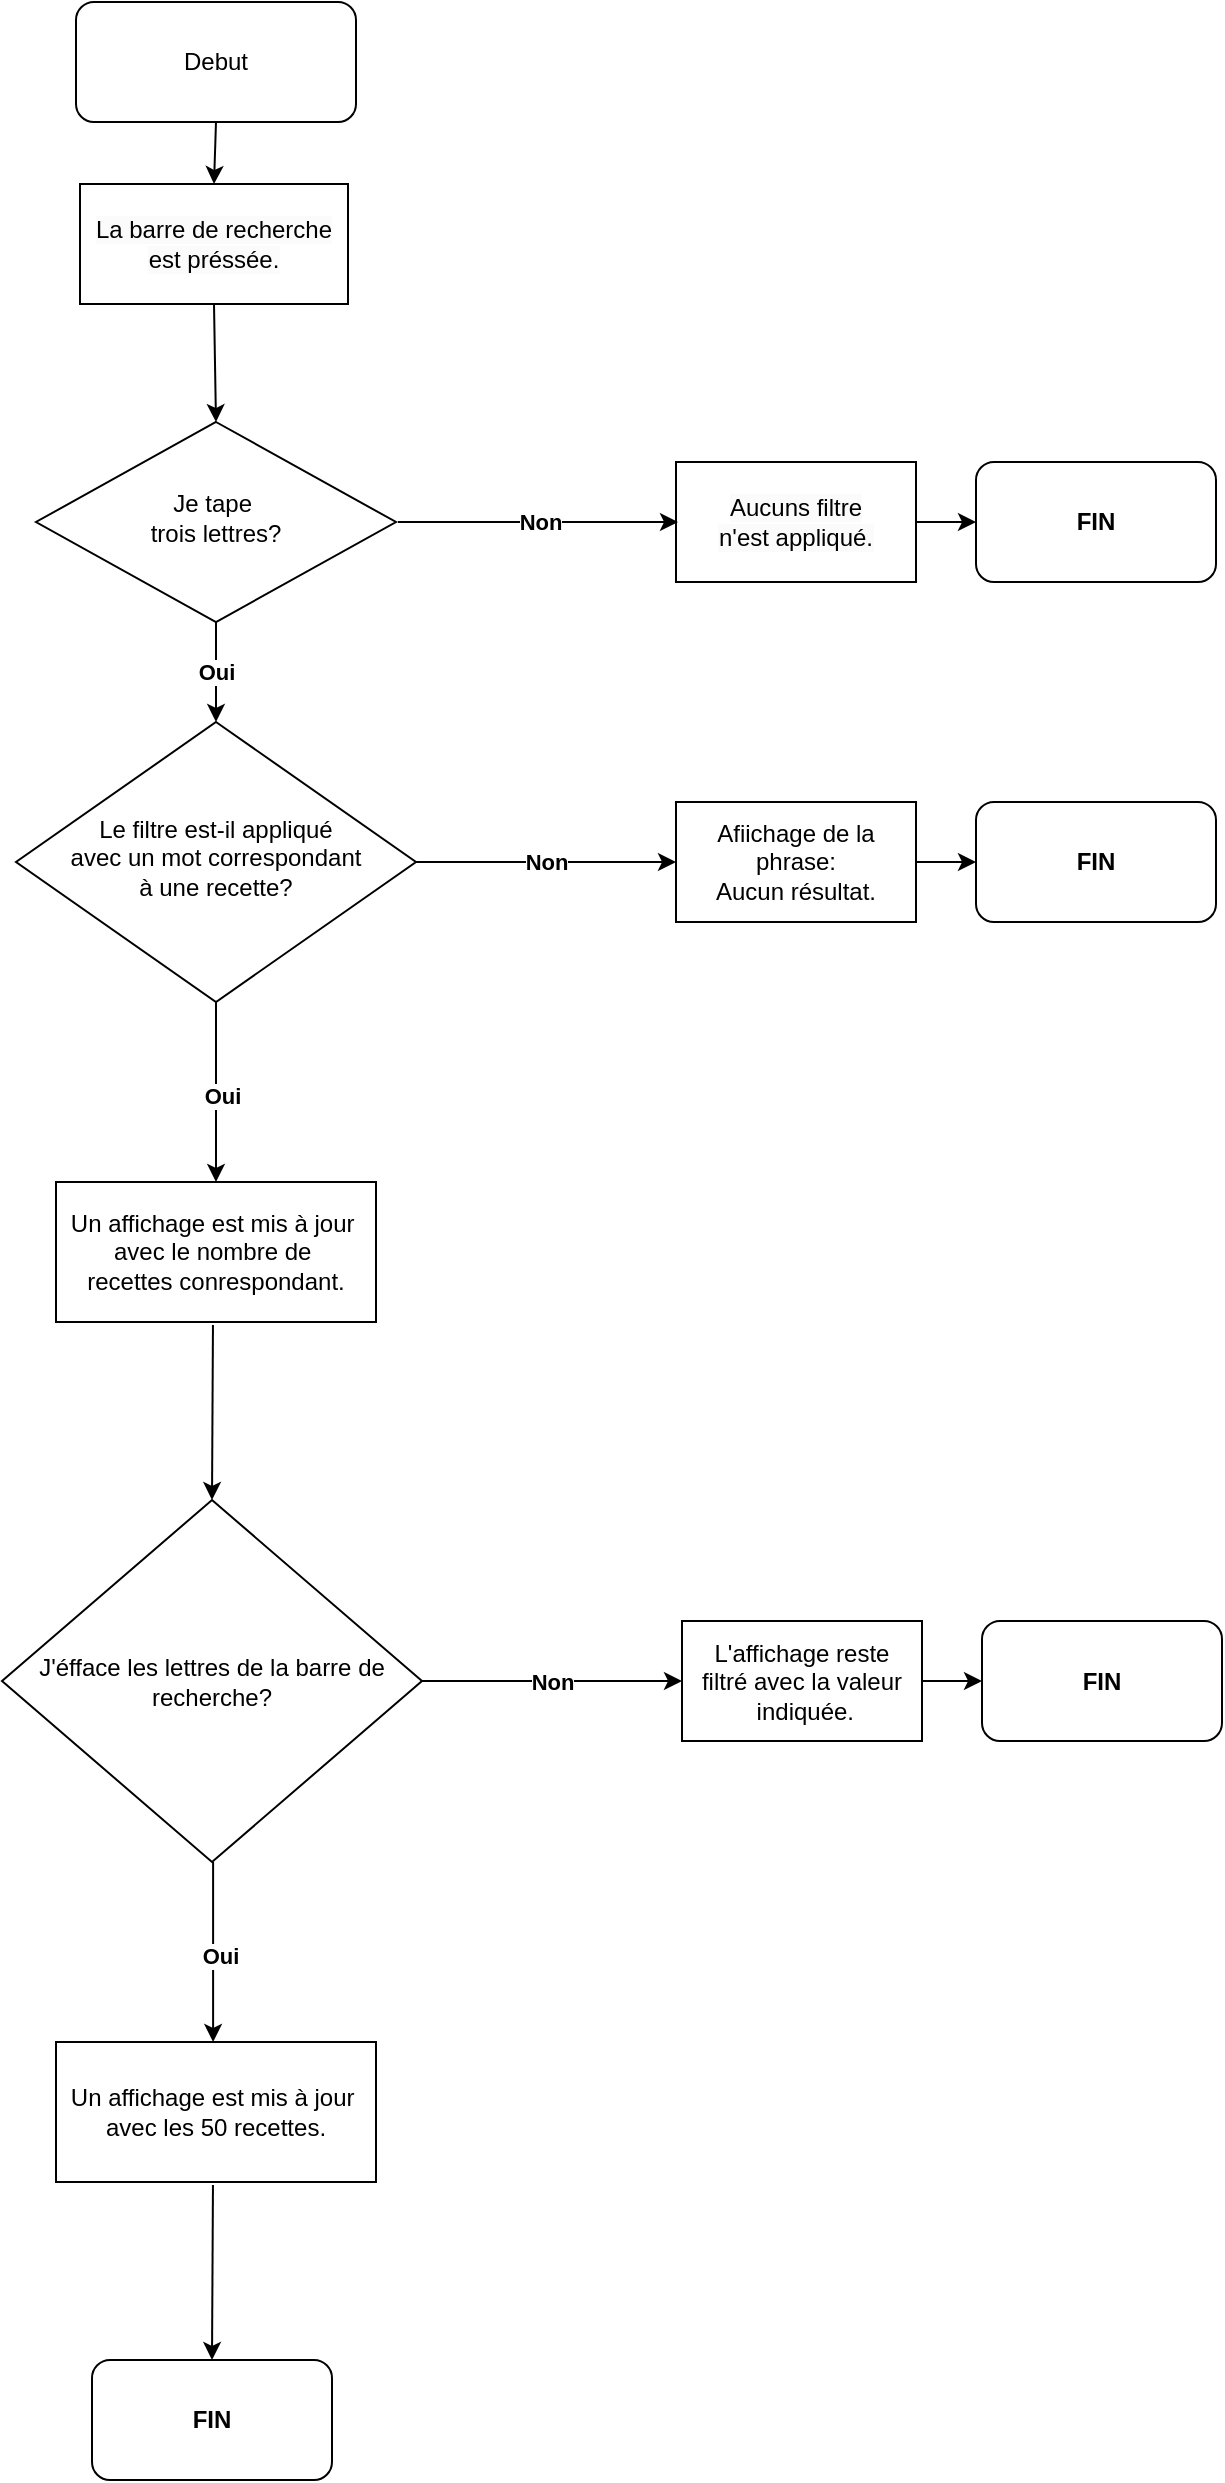 <mxfile version="21.6.8" type="github">
  <diagram id="C5RBs43oDa-KdzZeNtuy" name="Page-1">
    <mxGraphModel dx="1059" dy="1849" grid="1" gridSize="10" guides="1" tooltips="1" connect="1" arrows="1" fold="1" page="1" pageScale="1" pageWidth="827" pageHeight="1169" math="0" shadow="0">
      <root>
        <mxCell id="WIyWlLk6GJQsqaUBKTNV-0" />
        <mxCell id="WIyWlLk6GJQsqaUBKTNV-1" parent="WIyWlLk6GJQsqaUBKTNV-0" />
        <mxCell id="WIyWlLk6GJQsqaUBKTNV-6" value="Je tape&amp;nbsp;&lt;br&gt;trois lettres?" style="rhombus;whiteSpace=wrap;html=1;shadow=0;fontFamily=Helvetica;fontSize=12;align=center;strokeWidth=1;spacing=6;spacingTop=-4;" parent="WIyWlLk6GJQsqaUBKTNV-1" vertex="1">
          <mxGeometry x="130" y="140" width="180" height="100" as="geometry" />
        </mxCell>
        <mxCell id="WIyWlLk6GJQsqaUBKTNV-10" value="Le filtre est-il appliqué &lt;br&gt;avec un mot correspondant &lt;br&gt;à une recette?" style="rhombus;whiteSpace=wrap;html=1;shadow=0;fontFamily=Helvetica;fontSize=12;align=center;strokeWidth=1;spacing=6;spacingTop=-4;" parent="WIyWlLk6GJQsqaUBKTNV-1" vertex="1">
          <mxGeometry x="120" y="290" width="200" height="140" as="geometry" />
        </mxCell>
        <mxCell id="qFhbp3lelS0BnjIZJEXg-34" value="&lt;span style=&quot;color: rgb(0, 0, 0); font-family: Helvetica; font-size: 12px; font-style: normal; font-variant-ligatures: normal; font-variant-caps: normal; font-weight: 400; letter-spacing: normal; orphans: 2; text-align: center; text-indent: 0px; text-transform: none; widows: 2; word-spacing: 0px; -webkit-text-stroke-width: 0px; background-color: rgb(251, 251, 251); text-decoration-thickness: initial; text-decoration-style: initial; text-decoration-color: initial; float: none; display: inline !important;&quot;&gt;La barre de recherche est préssée.&lt;/span&gt;" style="rounded=0;whiteSpace=wrap;html=1;" vertex="1" parent="WIyWlLk6GJQsqaUBKTNV-1">
          <mxGeometry x="152" y="21" width="134" height="60" as="geometry" />
        </mxCell>
        <mxCell id="qFhbp3lelS0BnjIZJEXg-37" value="&lt;span style=&quot;color: rgb(0, 0, 0); font-family: Helvetica; font-size: 12px; font-style: normal; font-variant-ligatures: normal; font-variant-caps: normal; font-weight: 400; letter-spacing: normal; orphans: 2; text-align: center; text-indent: 0px; text-transform: none; widows: 2; word-spacing: 0px; -webkit-text-stroke-width: 0px; background-color: rgb(251, 251, 251); text-decoration-thickness: initial; text-decoration-style: initial; text-decoration-color: initial; float: none; display: inline !important;&quot;&gt;Aucuns filtre &lt;br&gt;n&#39;est appliqué.&lt;/span&gt;" style="rounded=0;whiteSpace=wrap;html=1;" vertex="1" parent="WIyWlLk6GJQsqaUBKTNV-1">
          <mxGeometry x="450" y="160" width="120" height="60" as="geometry" />
        </mxCell>
        <mxCell id="qFhbp3lelS0BnjIZJEXg-38" value="&lt;b&gt;FIN&lt;/b&gt;" style="rounded=1;whiteSpace=wrap;html=1;" vertex="1" parent="WIyWlLk6GJQsqaUBKTNV-1">
          <mxGeometry x="600" y="160" width="120" height="60" as="geometry" />
        </mxCell>
        <mxCell id="qFhbp3lelS0BnjIZJEXg-39" value="" style="endArrow=classic;html=1;rounded=0;entryX=0;entryY=0.5;entryDx=0;entryDy=0;exitX=1;exitY=0.5;exitDx=0;exitDy=0;" edge="1" parent="WIyWlLk6GJQsqaUBKTNV-1" source="qFhbp3lelS0BnjIZJEXg-37" target="qFhbp3lelS0BnjIZJEXg-38">
          <mxGeometry width="50" height="50" relative="1" as="geometry">
            <mxPoint x="280" y="300" as="sourcePoint" />
            <mxPoint x="330" y="250" as="targetPoint" />
          </mxGeometry>
        </mxCell>
        <mxCell id="qFhbp3lelS0BnjIZJEXg-41" value="Afiichage de la phrase:&lt;br&gt;Aucun résultat." style="rounded=0;whiteSpace=wrap;html=1;" vertex="1" parent="WIyWlLk6GJQsqaUBKTNV-1">
          <mxGeometry x="450" y="330" width="120" height="60" as="geometry" />
        </mxCell>
        <mxCell id="qFhbp3lelS0BnjIZJEXg-53" value="" style="endArrow=classic;html=1;rounded=0;exitX=0.5;exitY=1;exitDx=0;exitDy=0;entryX=0.5;entryY=0;entryDx=0;entryDy=0;" edge="1" parent="WIyWlLk6GJQsqaUBKTNV-1" source="qFhbp3lelS0BnjIZJEXg-34" target="WIyWlLk6GJQsqaUBKTNV-6">
          <mxGeometry width="50" height="50" relative="1" as="geometry">
            <mxPoint x="280" y="300" as="sourcePoint" />
            <mxPoint x="330" y="250" as="targetPoint" />
          </mxGeometry>
        </mxCell>
        <mxCell id="qFhbp3lelS0BnjIZJEXg-60" value="" style="endArrow=classic;html=1;rounded=0;exitX=0.5;exitY=1;exitDx=0;exitDy=0;entryX=0.5;entryY=0;entryDx=0;entryDy=0;" edge="1" parent="WIyWlLk6GJQsqaUBKTNV-1" source="WIyWlLk6GJQsqaUBKTNV-6" target="WIyWlLk6GJQsqaUBKTNV-10">
          <mxGeometry relative="1" as="geometry">
            <mxPoint x="230" y="280" as="sourcePoint" />
            <mxPoint x="390" y="280" as="targetPoint" />
          </mxGeometry>
        </mxCell>
        <mxCell id="qFhbp3lelS0BnjIZJEXg-61" value="&lt;b&gt;Oui&lt;/b&gt;" style="edgeLabel;resizable=0;html=1;align=center;verticalAlign=middle;" connectable="0" vertex="1" parent="qFhbp3lelS0BnjIZJEXg-60">
          <mxGeometry relative="1" as="geometry" />
        </mxCell>
        <mxCell id="qFhbp3lelS0BnjIZJEXg-64" value="&lt;b&gt;Non&lt;/b&gt;" style="endArrow=classic;html=1;rounded=0;exitX=1;exitY=0.5;exitDx=0;exitDy=0;entryX=0;entryY=0.5;entryDx=0;entryDy=0;" edge="1" parent="WIyWlLk6GJQsqaUBKTNV-1">
          <mxGeometry x="0.007" relative="1" as="geometry">
            <mxPoint x="311.0" y="190" as="sourcePoint" />
            <mxPoint x="451" y="190" as="targetPoint" />
            <mxPoint as="offset" />
          </mxGeometry>
        </mxCell>
        <mxCell id="qFhbp3lelS0BnjIZJEXg-68" value="" style="endArrow=classic;html=1;rounded=0;entryX=0;entryY=0.5;entryDx=0;entryDy=0;" edge="1" parent="WIyWlLk6GJQsqaUBKTNV-1" target="qFhbp3lelS0BnjIZJEXg-41">
          <mxGeometry relative="1" as="geometry">
            <mxPoint x="320" y="360" as="sourcePoint" />
            <mxPoint x="390" y="380" as="targetPoint" />
          </mxGeometry>
        </mxCell>
        <mxCell id="qFhbp3lelS0BnjIZJEXg-69" value="&lt;b&gt;Non&lt;/b&gt;" style="edgeLabel;resizable=0;html=1;align=center;verticalAlign=middle;" connectable="0" vertex="1" parent="qFhbp3lelS0BnjIZJEXg-68">
          <mxGeometry relative="1" as="geometry" />
        </mxCell>
        <mxCell id="qFhbp3lelS0BnjIZJEXg-72" value="" style="endArrow=classic;html=1;rounded=0;" edge="1" parent="WIyWlLk6GJQsqaUBKTNV-1">
          <mxGeometry width="50" height="50" relative="1" as="geometry">
            <mxPoint x="570" y="360" as="sourcePoint" />
            <mxPoint x="600" y="360" as="targetPoint" />
          </mxGeometry>
        </mxCell>
        <mxCell id="qFhbp3lelS0BnjIZJEXg-73" value="&lt;b&gt;FIN&lt;/b&gt;" style="rounded=1;whiteSpace=wrap;html=1;" vertex="1" parent="WIyWlLk6GJQsqaUBKTNV-1">
          <mxGeometry x="600" y="330" width="120" height="60" as="geometry" />
        </mxCell>
        <mxCell id="qFhbp3lelS0BnjIZJEXg-74" value="" style="endArrow=classic;html=1;rounded=0;exitX=0.5;exitY=1;exitDx=0;exitDy=0;" edge="1" parent="WIyWlLk6GJQsqaUBKTNV-1" source="WIyWlLk6GJQsqaUBKTNV-10">
          <mxGeometry relative="1" as="geometry">
            <mxPoint x="230" y="450" as="sourcePoint" />
            <mxPoint x="220" y="520" as="targetPoint" />
          </mxGeometry>
        </mxCell>
        <mxCell id="qFhbp3lelS0BnjIZJEXg-78" value="&lt;b&gt;Oui&lt;/b&gt;" style="edgeLabel;html=1;align=center;verticalAlign=middle;resizable=0;points=[];" vertex="1" connectable="0" parent="qFhbp3lelS0BnjIZJEXg-74">
          <mxGeometry x="0.037" y="3" relative="1" as="geometry">
            <mxPoint as="offset" />
          </mxGeometry>
        </mxCell>
        <mxCell id="qFhbp3lelS0BnjIZJEXg-79" value="Un affichage est mis à jour&amp;nbsp;&lt;br&gt;avec le nombre de&amp;nbsp;&lt;br&gt;recettes conrespondant." style="rounded=0;whiteSpace=wrap;html=1;" vertex="1" parent="WIyWlLk6GJQsqaUBKTNV-1">
          <mxGeometry x="140" y="520" width="160" height="70" as="geometry" />
        </mxCell>
        <mxCell id="qFhbp3lelS0BnjIZJEXg-80" value="" style="endArrow=classic;html=1;rounded=0;exitX=0.453;exitY=1.035;exitDx=0;exitDy=0;exitPerimeter=0;" edge="1" parent="WIyWlLk6GJQsqaUBKTNV-1">
          <mxGeometry width="50" height="50" relative="1" as="geometry">
            <mxPoint x="218.48" y="591.45" as="sourcePoint" />
            <mxPoint x="218" y="679" as="targetPoint" />
          </mxGeometry>
        </mxCell>
        <mxCell id="qFhbp3lelS0BnjIZJEXg-81" value="J&#39;éfface les lettres de la barre de recherche?" style="rhombus;whiteSpace=wrap;html=1;" vertex="1" parent="WIyWlLk6GJQsqaUBKTNV-1">
          <mxGeometry x="113" y="679" width="210" height="181" as="geometry" />
        </mxCell>
        <mxCell id="qFhbp3lelS0BnjIZJEXg-82" value="L&#39;affichage reste &lt;br&gt;filtré avec la valeur&lt;br&gt;&amp;nbsp;indiquée." style="rounded=0;whiteSpace=wrap;html=1;" vertex="1" parent="WIyWlLk6GJQsqaUBKTNV-1">
          <mxGeometry x="453" y="739.5" width="120" height="60" as="geometry" />
        </mxCell>
        <mxCell id="qFhbp3lelS0BnjIZJEXg-83" value="" style="endArrow=classic;html=1;rounded=0;entryX=0;entryY=0.5;entryDx=0;entryDy=0;" edge="1" parent="WIyWlLk6GJQsqaUBKTNV-1" target="qFhbp3lelS0BnjIZJEXg-82">
          <mxGeometry relative="1" as="geometry">
            <mxPoint x="323" y="769.5" as="sourcePoint" />
            <mxPoint x="393" y="789.5" as="targetPoint" />
          </mxGeometry>
        </mxCell>
        <mxCell id="qFhbp3lelS0BnjIZJEXg-84" value="&lt;b&gt;Non&lt;/b&gt;" style="edgeLabel;resizable=0;html=1;align=center;verticalAlign=middle;" connectable="0" vertex="1" parent="qFhbp3lelS0BnjIZJEXg-83">
          <mxGeometry relative="1" as="geometry" />
        </mxCell>
        <mxCell id="qFhbp3lelS0BnjIZJEXg-85" value="" style="endArrow=classic;html=1;rounded=0;" edge="1" parent="WIyWlLk6GJQsqaUBKTNV-1">
          <mxGeometry width="50" height="50" relative="1" as="geometry">
            <mxPoint x="573" y="769.5" as="sourcePoint" />
            <mxPoint x="603" y="769.5" as="targetPoint" />
          </mxGeometry>
        </mxCell>
        <mxCell id="qFhbp3lelS0BnjIZJEXg-86" value="&lt;b&gt;FIN&lt;/b&gt;" style="rounded=1;whiteSpace=wrap;html=1;" vertex="1" parent="WIyWlLk6GJQsqaUBKTNV-1">
          <mxGeometry x="603" y="739.5" width="120" height="60" as="geometry" />
        </mxCell>
        <mxCell id="qFhbp3lelS0BnjIZJEXg-87" value="" style="endArrow=classic;html=1;rounded=0;exitX=0.5;exitY=1;exitDx=0;exitDy=0;" edge="1" parent="WIyWlLk6GJQsqaUBKTNV-1">
          <mxGeometry relative="1" as="geometry">
            <mxPoint x="218.55" y="860" as="sourcePoint" />
            <mxPoint x="218.55" y="950" as="targetPoint" />
          </mxGeometry>
        </mxCell>
        <mxCell id="qFhbp3lelS0BnjIZJEXg-88" value="&lt;b&gt;Oui&lt;/b&gt;" style="edgeLabel;html=1;align=center;verticalAlign=middle;resizable=0;points=[];" vertex="1" connectable="0" parent="qFhbp3lelS0BnjIZJEXg-87">
          <mxGeometry x="0.037" y="3" relative="1" as="geometry">
            <mxPoint as="offset" />
          </mxGeometry>
        </mxCell>
        <mxCell id="qFhbp3lelS0BnjIZJEXg-89" value="Un affichage est mis à jour&amp;nbsp;&lt;br&gt;avec les 50 recettes." style="rounded=0;whiteSpace=wrap;html=1;" vertex="1" parent="WIyWlLk6GJQsqaUBKTNV-1">
          <mxGeometry x="140" y="950" width="160" height="70" as="geometry" />
        </mxCell>
        <mxCell id="qFhbp3lelS0BnjIZJEXg-90" value="" style="endArrow=classic;html=1;rounded=0;exitX=0.453;exitY=1.035;exitDx=0;exitDy=0;exitPerimeter=0;" edge="1" parent="WIyWlLk6GJQsqaUBKTNV-1">
          <mxGeometry width="50" height="50" relative="1" as="geometry">
            <mxPoint x="218.48" y="1021.45" as="sourcePoint" />
            <mxPoint x="218" y="1109" as="targetPoint" />
          </mxGeometry>
        </mxCell>
        <mxCell id="qFhbp3lelS0BnjIZJEXg-91" value="&lt;b&gt;FIN&lt;/b&gt;" style="rounded=1;whiteSpace=wrap;html=1;" vertex="1" parent="WIyWlLk6GJQsqaUBKTNV-1">
          <mxGeometry x="158" y="1109" width="120" height="60" as="geometry" />
        </mxCell>
        <mxCell id="qFhbp3lelS0BnjIZJEXg-93" value="Debut" style="rounded=1;whiteSpace=wrap;html=1;" vertex="1" parent="WIyWlLk6GJQsqaUBKTNV-1">
          <mxGeometry x="150" y="-70" width="140" height="60" as="geometry" />
        </mxCell>
        <mxCell id="qFhbp3lelS0BnjIZJEXg-94" value="" style="endArrow=classic;html=1;rounded=0;exitX=0.5;exitY=1;exitDx=0;exitDy=0;entryX=0.5;entryY=0;entryDx=0;entryDy=0;" edge="1" parent="WIyWlLk6GJQsqaUBKTNV-1" source="qFhbp3lelS0BnjIZJEXg-93" target="qFhbp3lelS0BnjIZJEXg-34">
          <mxGeometry width="50" height="50" relative="1" as="geometry">
            <mxPoint x="310" y="90" as="sourcePoint" />
            <mxPoint x="360" y="40" as="targetPoint" />
          </mxGeometry>
        </mxCell>
      </root>
    </mxGraphModel>
  </diagram>
</mxfile>
